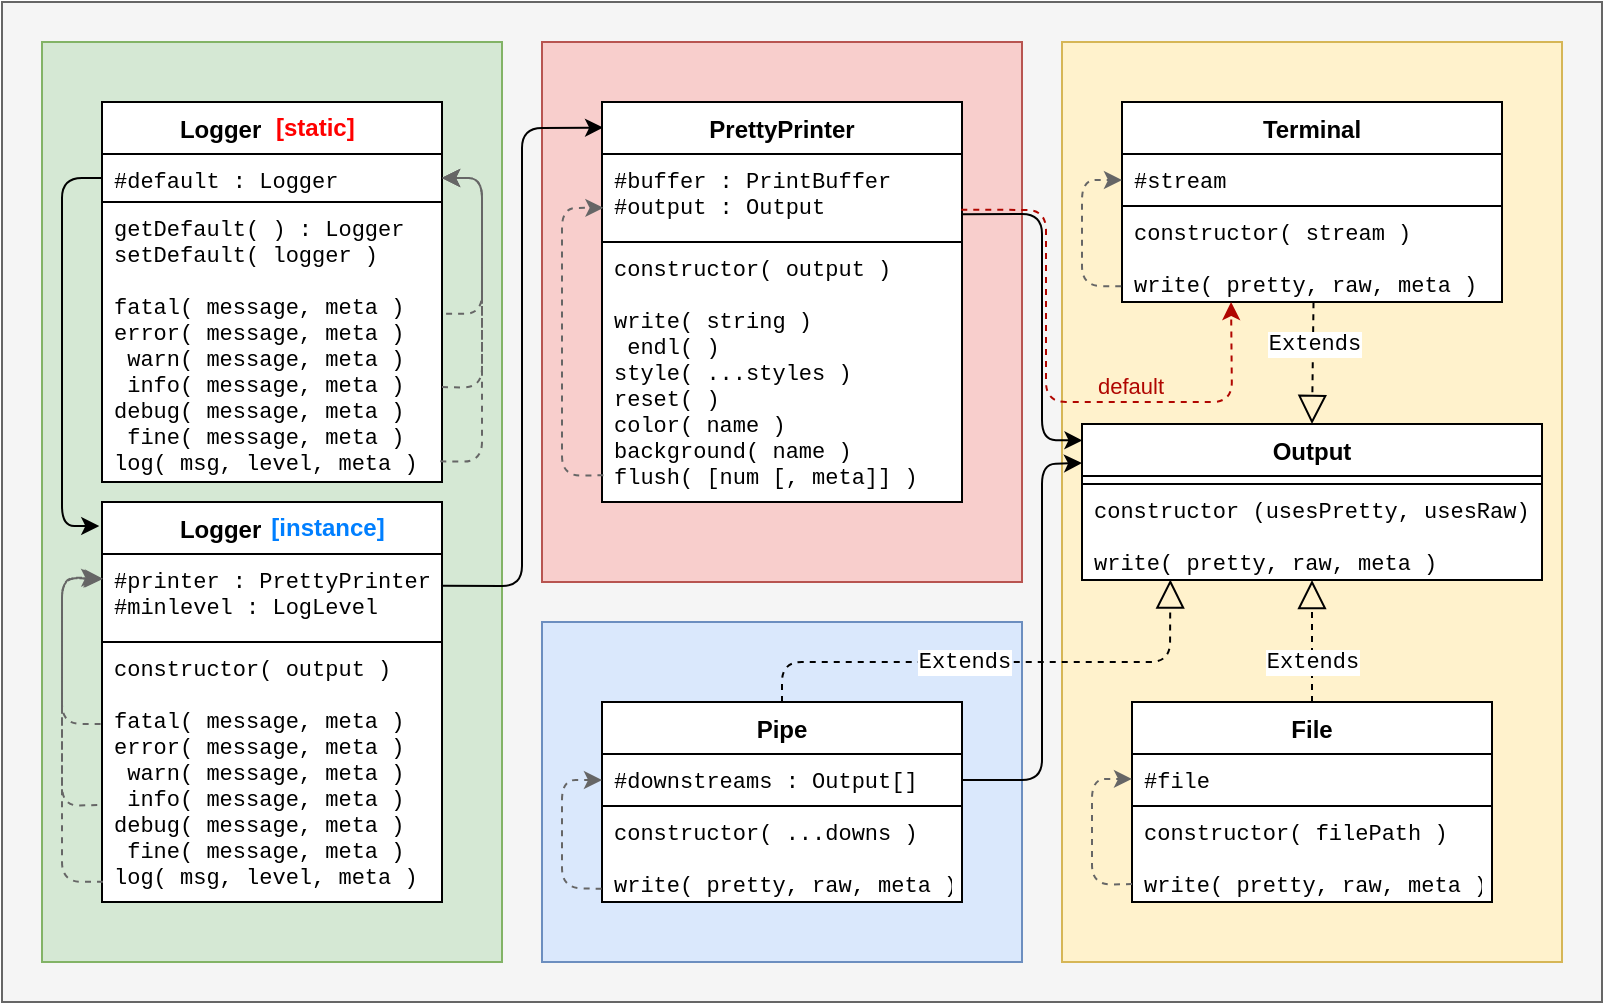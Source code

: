 <mxfile version="13.8.8" type="device"><diagram id="U3BwySoy5IUvd_BnStkb" name="overview"><mxGraphModel dx="1422" dy="1943" grid="1" gridSize="10" guides="1" tooltips="1" connect="1" arrows="1" fold="1" page="1" pageScale="1" pageWidth="827" pageHeight="1169" math="0" shadow="0"><root><mxCell id="0"/><mxCell id="1" parent="0"/><mxCell id="i1ZC-Uaqm2fXmOrphN5o-76" value="" style="rounded=0;whiteSpace=wrap;html=1;shadow=0;sketch=0;strokeWidth=1;fillColor=#f5f5f5;fontFamily=Courier New;fontSize=11;fontColor=#333333;strokeColor=#666666;" parent="1" vertex="1"><mxGeometry y="-10" width="800" height="500" as="geometry"/></mxCell><mxCell id="i1ZC-Uaqm2fXmOrphN5o-40" value="" style="rounded=0;whiteSpace=wrap;html=1;shadow=0;sketch=0;strokeColor=#6c8ebf;strokeWidth=1;fillColor=#dae8fc;fontFamily=Helvetica;fontSize=12;" parent="1" vertex="1"><mxGeometry x="270" y="300" width="240" height="170" as="geometry"/></mxCell><mxCell id="i1ZC-Uaqm2fXmOrphN5o-5" value="" style="rounded=0;whiteSpace=wrap;html=1;fillColor=#d5e8d4;strokeColor=#82b366;" parent="1" vertex="1"><mxGeometry x="20" y="10" width="230" height="460" as="geometry"/></mxCell><mxCell id="i1ZC-Uaqm2fXmOrphN5o-7" value="Logger [000000]" style="swimlane;fontStyle=1;align=center;verticalAlign=top;childLayout=stackLayout;horizontal=1;startSize=26;horizontalStack=0;resizeParent=1;resizeParentMax=0;resizeLast=0;collapsible=1;marginBottom=0;gradientColor=none;" parent="1" vertex="1"><mxGeometry x="50" y="40" width="170" height="190" as="geometry"/></mxCell><mxCell id="i1ZC-Uaqm2fXmOrphN5o-8" value="#default : Logger" style="text;align=left;verticalAlign=top;spacingLeft=4;spacingRight=4;overflow=hidden;rotatable=0;points=[[0,0.5],[1,0.5]];portConstraint=eastwest;fontFamily=Courier New;fontSize=11;fillColor=#ffffff;strokeColor=#000000;" parent="i1ZC-Uaqm2fXmOrphN5o-7" vertex="1"><mxGeometry y="26" width="170" height="24" as="geometry"/></mxCell><mxCell id="i1ZC-Uaqm2fXmOrphN5o-10" value="getDefault( ) : Logger&#10;setDefault( logger )&#10;&#10;fatal( message, meta )&#10;error( message, meta )&#10; warn( message, meta )&#10; info( message, meta )&#10;debug( message, meta )&#10; fine( message, meta )&#10;log( msg, level, meta )" style="text;align=left;verticalAlign=top;spacingLeft=4;spacingRight=4;overflow=hidden;rotatable=0;points=[[0,0.5],[1,0.5]];portConstraint=eastwest;fontFamily=Courier New;fontSize=11;fillColor=#ffffff;strokeColor=#000000;" parent="i1ZC-Uaqm2fXmOrphN5o-7" vertex="1"><mxGeometry y="50" width="170" height="140" as="geometry"/></mxCell><mxCell id="i1ZC-Uaqm2fXmOrphN5o-28" value="" style="endArrow=classic;html=1;dashed=1;fontFamily=Courier New;fontSize=11;exitX=1.012;exitY=0.399;exitDx=0;exitDy=0;exitPerimeter=0;entryX=1;entryY=0.5;entryDx=0;entryDy=0;strokeColor=#666666;" parent="i1ZC-Uaqm2fXmOrphN5o-7" source="i1ZC-Uaqm2fXmOrphN5o-10" target="i1ZC-Uaqm2fXmOrphN5o-8" edge="1"><mxGeometry width="50" height="50" relative="1" as="geometry"><mxPoint x="180" y="210" as="sourcePoint"/><mxPoint x="230" y="160" as="targetPoint"/><Array as="points"><mxPoint x="190" y="106"/><mxPoint x="190" y="38"/></Array></mxGeometry></mxCell><mxCell id="i1ZC-Uaqm2fXmOrphN5o-29" value="" style="endArrow=classic;html=1;dashed=1;fontFamily=Courier New;fontSize=11;exitX=0.995;exitY=0.926;exitDx=0;exitDy=0;exitPerimeter=0;entryX=1;entryY=0.5;entryDx=0;entryDy=0;strokeColor=#666666;" parent="i1ZC-Uaqm2fXmOrphN5o-7" source="i1ZC-Uaqm2fXmOrphN5o-10" target="i1ZC-Uaqm2fXmOrphN5o-8" edge="1"><mxGeometry width="50" height="50" relative="1" as="geometry"><mxPoint x="182.04" y="115.86" as="sourcePoint"/><mxPoint x="180" y="48" as="targetPoint"/><Array as="points"><mxPoint x="190" y="180"/><mxPoint x="190" y="38"/></Array></mxGeometry></mxCell><mxCell id="i1ZC-Uaqm2fXmOrphN5o-30" value="" style="endArrow=classic;html=1;dashed=1;fontFamily=Courier New;fontSize=11;exitX=1;exitY=0.75;exitDx=0;exitDy=0;entryX=1;entryY=0.5;entryDx=0;entryDy=0;strokeColor=#666666;" parent="i1ZC-Uaqm2fXmOrphN5o-7" source="i1ZC-Uaqm2fXmOrphN5o-7" target="i1ZC-Uaqm2fXmOrphN5o-8" edge="1"><mxGeometry width="50" height="50" relative="1" as="geometry"><mxPoint x="182.04" y="115.86" as="sourcePoint"/><mxPoint x="180" y="48" as="targetPoint"/><Array as="points"><mxPoint x="190" y="143"/><mxPoint x="190" y="38"/></Array></mxGeometry></mxCell><mxCell id="i1ZC-Uaqm2fXmOrphN5o-23" value="" style="endArrow=classic;html=1;fontFamily=Courier New;fontSize=11;exitX=0;exitY=0.5;exitDx=0;exitDy=0;entryX=-0.008;entryY=0.06;entryDx=0;entryDy=0;entryPerimeter=0;" parent="1" source="i1ZC-Uaqm2fXmOrphN5o-8" target="i1ZC-Uaqm2fXmOrphN5o-11" edge="1"><mxGeometry width="50" height="50" relative="1" as="geometry"><mxPoint x="-140" y="160" as="sourcePoint"/><mxPoint x="-90" y="110" as="targetPoint"/><Array as="points"><mxPoint x="30" y="78"/><mxPoint x="30" y="252"/></Array></mxGeometry></mxCell><mxCell id="i1ZC-Uaqm2fXmOrphN5o-11" value="Logger [000000]" style="swimlane;fontStyle=1;align=center;verticalAlign=top;childLayout=stackLayout;horizontal=1;startSize=26;horizontalStack=0;resizeParent=1;resizeParentMax=0;resizeLast=0;collapsible=1;marginBottom=0;gradientColor=none;" parent="1" vertex="1"><mxGeometry x="50" y="240" width="170" height="200" as="geometry"/></mxCell><mxCell id="i1ZC-Uaqm2fXmOrphN5o-12" value="#printer : PrettyPrinter&#10;#minlevel : LogLevel" style="text;align=left;verticalAlign=top;spacingLeft=4;spacingRight=4;overflow=hidden;rotatable=0;points=[[0,0.5],[1,0.5]];portConstraint=eastwest;fillColor=#ffffff;strokeColor=#000000;fontFamily=Courier New;fontSize=11;" parent="i1ZC-Uaqm2fXmOrphN5o-11" vertex="1"><mxGeometry y="26" width="170" height="44" as="geometry"/></mxCell><mxCell id="i1ZC-Uaqm2fXmOrphN5o-14" value="constructor( output )&#10;&#10;fatal( message, meta )&#10;error( message, meta )&#10; warn( message, meta )&#10; info( message, meta )&#10;debug( message, meta )&#10; fine( message, meta )&#10;log( msg, level, meta )" style="text;align=left;verticalAlign=top;spacingLeft=4;spacingRight=4;overflow=hidden;rotatable=0;points=[[0,0.5],[1,0.5]];portConstraint=eastwest;fillColor=#ffffff;strokeColor=#000000;fontFamily=Courier New;fontSize=11;" parent="i1ZC-Uaqm2fXmOrphN5o-11" vertex="1"><mxGeometry y="70" width="170" height="130" as="geometry"/></mxCell><mxCell id="i1ZC-Uaqm2fXmOrphN5o-32" value="" style="endArrow=classic;html=1;dashed=1;fontFamily=Courier New;fontSize=11;entryX=-0.001;entryY=0.282;entryDx=0;entryDy=0;entryPerimeter=0;exitX=-0.004;exitY=0.315;exitDx=0;exitDy=0;exitPerimeter=0;strokeColor=#666666;" parent="i1ZC-Uaqm2fXmOrphN5o-11" source="i1ZC-Uaqm2fXmOrphN5o-14" target="i1ZC-Uaqm2fXmOrphN5o-12" edge="1"><mxGeometry width="50" height="50" relative="1" as="geometry"><mxPoint x="-250" y="80" as="sourcePoint"/><mxPoint x="-200" y="30" as="targetPoint"/><Array as="points"><mxPoint x="-20" y="111"/><mxPoint x="-20" y="38"/></Array></mxGeometry></mxCell><mxCell id="i1ZC-Uaqm2fXmOrphN5o-33" value="" style="endArrow=classic;html=1;dashed=1;fontFamily=Courier New;fontSize=11;exitX=0.003;exitY=0.922;exitDx=0;exitDy=0;exitPerimeter=0;entryX=0.003;entryY=0.282;entryDx=0;entryDy=0;entryPerimeter=0;strokeColor=#666666;" parent="i1ZC-Uaqm2fXmOrphN5o-11" source="i1ZC-Uaqm2fXmOrphN5o-14" target="i1ZC-Uaqm2fXmOrphN5o-12" edge="1"><mxGeometry width="50" height="50" relative="1" as="geometry"><mxPoint x="-180" y="100" as="sourcePoint"/><mxPoint x="-130" y="50" as="targetPoint"/><Array as="points"><mxPoint x="-20" y="190"/><mxPoint x="-20" y="38"/></Array></mxGeometry></mxCell><mxCell id="i1ZC-Uaqm2fXmOrphN5o-34" value="" style="endArrow=classic;html=1;dashed=1;fontFamily=Courier New;fontSize=11;entryX=-0.008;entryY=0.269;entryDx=0;entryDy=0;entryPerimeter=0;exitX=-0.014;exitY=0.627;exitDx=0;exitDy=0;exitPerimeter=0;strokeColor=#666666;" parent="i1ZC-Uaqm2fXmOrphN5o-11" source="i1ZC-Uaqm2fXmOrphN5o-14" target="i1ZC-Uaqm2fXmOrphN5o-12" edge="1"><mxGeometry width="50" height="50" relative="1" as="geometry"><mxPoint x="-100" y="190" as="sourcePoint"/><mxPoint x="-120" y="40" as="targetPoint"/><Array as="points"><mxPoint x="-20" y="152"/><mxPoint x="-20" y="38"/></Array></mxGeometry></mxCell><mxCell id="i1ZC-Uaqm2fXmOrphN5o-41" value="" style="rounded=0;whiteSpace=wrap;html=1;shadow=0;sketch=0;strokeColor=#b85450;strokeWidth=1;fillColor=#f8cecc;fontFamily=Helvetica;fontSize=12;" parent="1" vertex="1"><mxGeometry x="270" y="10" width="240" height="270" as="geometry"/></mxCell><mxCell id="i1ZC-Uaqm2fXmOrphN5o-42" value="" style="endArrow=classic;html=1;fontFamily=Helvetica;fontSize=12;entryX=0.003;entryY=0.064;entryDx=0;entryDy=0;entryPerimeter=0;exitX=0.997;exitY=0.36;exitDx=0;exitDy=0;exitPerimeter=0;" parent="1" source="i1ZC-Uaqm2fXmOrphN5o-12" target="i1ZC-Uaqm2fXmOrphN5o-35" edge="1"><mxGeometry width="50" height="50" relative="1" as="geometry"><mxPoint x="230" y="250" as="sourcePoint"/><mxPoint x="280" y="200" as="targetPoint"/><Array as="points"><mxPoint x="260" y="282"/><mxPoint x="260" y="53"/></Array></mxGeometry></mxCell><mxCell id="i1ZC-Uaqm2fXmOrphN5o-35" value="PrettyPrinter" style="swimlane;fontStyle=1;align=center;verticalAlign=top;childLayout=stackLayout;horizontal=1;startSize=26;horizontalStack=0;resizeParent=1;resizeParentMax=0;resizeLast=0;collapsible=1;marginBottom=0;rounded=0;shadow=0;sketch=0;strokeColor=#000000;strokeWidth=1;fillColor=#ffffff;gradientColor=none;fontFamily=Helvetica;fontSize=12;" parent="1" vertex="1"><mxGeometry x="300" y="40" width="180" height="200" as="geometry"/></mxCell><mxCell id="i1ZC-Uaqm2fXmOrphN5o-36" value="#buffer : PrintBuffer&#10;#output : Output" style="text;align=left;verticalAlign=top;spacingLeft=4;spacingRight=4;overflow=hidden;rotatable=0;points=[[0,0.5],[1,0.5]];portConstraint=eastwest;fillColor=#ffffff;strokeColor=#000000;fontFamily=Courier New;fontSize=11;" parent="i1ZC-Uaqm2fXmOrphN5o-35" vertex="1"><mxGeometry y="26" width="180" height="44" as="geometry"/></mxCell><mxCell id="i1ZC-Uaqm2fXmOrphN5o-38" value="constructor( output )&#10;&#10;write( string )&#10; endl( )&#10;style( ...styles )&#10;reset( )&#10;color( name )&#10;background( name )&#10;flush( [num [, meta]] )" style="text;align=left;verticalAlign=top;spacingLeft=4;spacingRight=4;overflow=hidden;rotatable=0;points=[[0,0.5],[1,0.5]];portConstraint=eastwest;fillColor=#ffffff;strokeColor=#000000;fontFamily=Courier New;fontSize=11;" parent="i1ZC-Uaqm2fXmOrphN5o-35" vertex="1"><mxGeometry y="70" width="180" height="130" as="geometry"/></mxCell><mxCell id="i1ZC-Uaqm2fXmOrphN5o-55" value="" style="endArrow=classic;html=1;fontFamily=Courier New;fontSize=11;exitX=0.004;exitY=0.897;exitDx=0;exitDy=0;exitPerimeter=0;entryX=0.004;entryY=0.611;entryDx=0;entryDy=0;entryPerimeter=0;dashed=1;strokeColor=#666666;" parent="i1ZC-Uaqm2fXmOrphN5o-35" source="i1ZC-Uaqm2fXmOrphN5o-38" target="i1ZC-Uaqm2fXmOrphN5o-36" edge="1"><mxGeometry width="50" height="50" relative="1" as="geometry"><mxPoint x="240" y="180" as="sourcePoint"/><mxPoint x="290" y="130" as="targetPoint"/><Array as="points"><mxPoint x="-20" y="187"/><mxPoint x="-20" y="53"/></Array></mxGeometry></mxCell><mxCell id="i1ZC-Uaqm2fXmOrphN5o-49" value="Pipe" style="swimlane;fontStyle=1;align=center;verticalAlign=top;childLayout=stackLayout;horizontal=1;startSize=26;horizontalStack=0;resizeParent=1;resizeParentMax=0;resizeLast=0;collapsible=1;marginBottom=0;rounded=0;shadow=0;sketch=0;strokeColor=#000000;strokeWidth=1;fillColor=#ffffff;gradientColor=none;fontFamily=Helvetica;fontSize=12;" parent="1" vertex="1"><mxGeometry x="300" y="340" width="180" height="100" as="geometry"/></mxCell><mxCell id="i1ZC-Uaqm2fXmOrphN5o-50" value="#downstreams : Output[]" style="text;align=left;verticalAlign=top;spacingLeft=4;spacingRight=4;overflow=hidden;rotatable=0;points=[[0,0.5],[1,0.5]];portConstraint=eastwest;fillColor=#ffffff;strokeColor=#000000;fontFamily=Courier New;fontSize=11;" parent="i1ZC-Uaqm2fXmOrphN5o-49" vertex="1"><mxGeometry y="26" width="180" height="26" as="geometry"/></mxCell><mxCell id="i1ZC-Uaqm2fXmOrphN5o-51" value="constructor( ...downs )&#10;&#10;write( pretty, raw, meta )" style="text;align=left;verticalAlign=top;spacingLeft=4;spacingRight=4;overflow=hidden;rotatable=0;points=[[0,0.5],[1,0.5]];portConstraint=eastwest;fillColor=#ffffff;strokeColor=#000000;fontFamily=Courier New;fontSize=11;" parent="i1ZC-Uaqm2fXmOrphN5o-49" vertex="1"><mxGeometry y="52" width="180" height="48" as="geometry"/></mxCell><mxCell id="i1ZC-Uaqm2fXmOrphN5o-53" value="" style="endArrow=classic;html=1;fontFamily=Courier New;fontSize=11;exitX=-0.001;exitY=0.863;exitDx=0;exitDy=0;exitPerimeter=0;entryX=0;entryY=0.5;entryDx=0;entryDy=0;dashed=1;strokeColor=#666666;" parent="i1ZC-Uaqm2fXmOrphN5o-49" source="i1ZC-Uaqm2fXmOrphN5o-51" target="i1ZC-Uaqm2fXmOrphN5o-50" edge="1"><mxGeometry width="50" height="50" relative="1" as="geometry"><mxPoint x="-470" as="sourcePoint"/><mxPoint x="-420" y="-50" as="targetPoint"/><Array as="points"><mxPoint x="-20" y="93"/><mxPoint x="-20" y="39"/></Array></mxGeometry></mxCell><mxCell id="i1ZC-Uaqm2fXmOrphN5o-57" value="" style="rounded=0;whiteSpace=wrap;html=1;shadow=0;sketch=0;strokeColor=#d6b656;strokeWidth=1;fillColor=#fff2cc;fontFamily=Courier New;fontSize=11;" parent="1" vertex="1"><mxGeometry x="530" y="10" width="250" height="460" as="geometry"/></mxCell><mxCell id="i1ZC-Uaqm2fXmOrphN5o-62" value="Extends" style="endArrow=block;endSize=12;endFill=0;html=1;dashed=1;fontFamily=Courier New;fontSize=11;exitX=0.5;exitY=0;exitDx=0;exitDy=0;entryX=0.192;entryY=0.995;entryDx=0;entryDy=0;entryPerimeter=0;" parent="1" source="i1ZC-Uaqm2fXmOrphN5o-49" target="i1ZC-Uaqm2fXmOrphN5o-60" edge="1"><mxGeometry x="-0.135" width="160" relative="1" as="geometry"><mxPoint x="170" y="230" as="sourcePoint"/><mxPoint x="990" y="420" as="targetPoint"/><Array as="points"><mxPoint x="390" y="320"/><mxPoint x="584" y="320"/></Array><mxPoint as="offset"/></mxGeometry></mxCell><mxCell id="i1ZC-Uaqm2fXmOrphN5o-58" value="Output" style="swimlane;fontStyle=1;align=center;verticalAlign=top;childLayout=stackLayout;horizontal=1;startSize=26;horizontalStack=0;resizeParent=1;resizeParentMax=0;resizeLast=0;collapsible=1;marginBottom=0;rounded=0;shadow=0;sketch=0;strokeColor=#000000;strokeWidth=1;fillColor=#ffffff;gradientColor=none;fontFamily=Helvetica;fontSize=12;" parent="1" vertex="1"><mxGeometry x="540" y="201" width="230" height="78" as="geometry"/></mxCell><mxCell id="i1ZC-Uaqm2fXmOrphN5o-59" value="" style="text;align=left;verticalAlign=top;spacingLeft=4;spacingRight=4;overflow=hidden;rotatable=0;points=[[0,0.5],[1,0.5]];portConstraint=eastwest;fillColor=#ffffff;strokeColor=#000000;fontFamily=Courier New;fontSize=11;" parent="i1ZC-Uaqm2fXmOrphN5o-58" vertex="1"><mxGeometry y="26" width="230" height="4" as="geometry"/></mxCell><mxCell id="i1ZC-Uaqm2fXmOrphN5o-60" value="constructor (usesPretty, usesRaw)&#10;&#10;write( pretty, raw, meta )" style="text;align=left;verticalAlign=top;spacingLeft=4;spacingRight=4;overflow=hidden;rotatable=0;points=[[0,0.5],[1,0.5]];portConstraint=eastwest;fillColor=#ffffff;strokeColor=#000000;fontFamily=Courier New;fontSize=11;" parent="i1ZC-Uaqm2fXmOrphN5o-58" vertex="1"><mxGeometry y="30" width="230" height="48" as="geometry"/></mxCell><mxCell id="i1ZC-Uaqm2fXmOrphN5o-68" value="File" style="swimlane;fontStyle=1;align=center;verticalAlign=top;childLayout=stackLayout;horizontal=1;startSize=26;horizontalStack=0;resizeParent=1;resizeParentMax=0;resizeLast=0;collapsible=1;marginBottom=0;rounded=0;shadow=0;sketch=0;strokeColor=#000000;strokeWidth=1;fillColor=#ffffff;gradientColor=none;fontFamily=Helvetica;fontSize=12;" parent="1" vertex="1"><mxGeometry x="565" y="340" width="180" height="100" as="geometry"/></mxCell><mxCell id="i1ZC-Uaqm2fXmOrphN5o-69" value="#file" style="text;align=left;verticalAlign=top;spacingLeft=4;spacingRight=4;overflow=hidden;rotatable=0;points=[[0,0.5],[1,0.5]];portConstraint=eastwest;fillColor=#ffffff;strokeColor=#000000;fontFamily=Courier New;fontSize=11;" parent="i1ZC-Uaqm2fXmOrphN5o-68" vertex="1"><mxGeometry y="26" width="180" height="26" as="geometry"/></mxCell><mxCell id="i1ZC-Uaqm2fXmOrphN5o-70" value="constructor( filePath )&#10;&#10;write( pretty, raw, meta )" style="text;align=left;verticalAlign=top;spacingLeft=4;spacingRight=4;overflow=hidden;rotatable=0;points=[[0,0.5],[1,0.5]];portConstraint=eastwest;fillColor=#ffffff;strokeColor=#000000;fontFamily=Courier New;fontSize=11;" parent="i1ZC-Uaqm2fXmOrphN5o-68" vertex="1"><mxGeometry y="52" width="180" height="48" as="geometry"/></mxCell><mxCell id="i1ZC-Uaqm2fXmOrphN5o-64" value="Terminal" style="swimlane;fontStyle=1;align=center;verticalAlign=top;childLayout=stackLayout;horizontal=1;startSize=26;horizontalStack=0;resizeParent=1;resizeParentMax=0;resizeLast=0;collapsible=1;marginBottom=0;rounded=0;shadow=0;sketch=0;strokeColor=#000000;strokeWidth=1;fillColor=#ffffff;gradientColor=none;fontFamily=Helvetica;fontSize=12;" parent="1" vertex="1"><mxGeometry x="560" y="40" width="190" height="100" as="geometry"/></mxCell><mxCell id="i1ZC-Uaqm2fXmOrphN5o-65" value="#stream" style="text;align=left;verticalAlign=top;spacingLeft=4;spacingRight=4;overflow=hidden;rotatable=0;points=[[0,0.5],[1,0.5]];portConstraint=eastwest;fillColor=#ffffff;strokeColor=#000000;fontFamily=Courier New;fontSize=11;" parent="i1ZC-Uaqm2fXmOrphN5o-64" vertex="1"><mxGeometry y="26" width="190" height="26" as="geometry"/></mxCell><mxCell id="i1ZC-Uaqm2fXmOrphN5o-66" value="constructor( stream )&#10;&#10;write( pretty, raw, meta )" style="text;align=left;verticalAlign=top;spacingLeft=4;spacingRight=4;overflow=hidden;rotatable=0;points=[[0,0.5],[1,0.5]];portConstraint=eastwest;fillColor=#ffffff;strokeColor=#000000;fontFamily=Courier New;fontSize=11;" parent="i1ZC-Uaqm2fXmOrphN5o-64" vertex="1"><mxGeometry y="52" width="190" height="48" as="geometry"/></mxCell><mxCell id="i1ZC-Uaqm2fXmOrphN5o-67" value="" style="endArrow=classic;html=1;fontFamily=Courier New;fontSize=11;exitX=-0.002;exitY=0.836;exitDx=0;exitDy=0;exitPerimeter=0;entryX=0;entryY=0.5;entryDx=0;entryDy=0;dashed=1;strokeColor=#666666;" parent="i1ZC-Uaqm2fXmOrphN5o-64" source="i1ZC-Uaqm2fXmOrphN5o-66" target="i1ZC-Uaqm2fXmOrphN5o-65" edge="1"><mxGeometry width="50" height="50" relative="1" as="geometry"><mxPoint x="-470" as="sourcePoint"/><mxPoint x="-420" y="-50" as="targetPoint"/><Array as="points"><mxPoint x="-20" y="92"/><mxPoint x="-20" y="39"/></Array></mxGeometry></mxCell><mxCell id="i1ZC-Uaqm2fXmOrphN5o-74" value="Extends" style="endArrow=block;endSize=12;endFill=0;html=1;dashed=1;fontFamily=Courier New;fontSize=11;exitX=0.5;exitY=0;exitDx=0;exitDy=0;entryX=0.5;entryY=1;entryDx=0;entryDy=0;" parent="1" source="i1ZC-Uaqm2fXmOrphN5o-68" target="i1ZC-Uaqm2fXmOrphN5o-58" edge="1"><mxGeometry x="-0.333" width="160" relative="1" as="geometry"><mxPoint x="380" y="290" as="sourcePoint"/><mxPoint x="540" y="290" as="targetPoint"/><mxPoint as="offset"/></mxGeometry></mxCell><mxCell id="i1ZC-Uaqm2fXmOrphN5o-75" value="Extends" style="endArrow=block;endSize=12;endFill=0;html=1;dashed=1;fontFamily=Courier New;fontSize=11;exitX=0.504;exitY=1.003;exitDx=0;exitDy=0;entryX=0.5;entryY=0;entryDx=0;entryDy=0;exitPerimeter=0;" parent="1" source="i1ZC-Uaqm2fXmOrphN5o-66" target="i1ZC-Uaqm2fXmOrphN5o-58" edge="1"><mxGeometry x="-0.333" width="160" relative="1" as="geometry"><mxPoint x="749.43" y="210" as="sourcePoint"/><mxPoint x="749.43" y="150" as="targetPoint"/><mxPoint as="offset"/></mxGeometry></mxCell><mxCell id="i1ZC-Uaqm2fXmOrphN5o-54" value="" style="endArrow=classic;html=1;fontFamily=Courier New;fontSize=11;exitX=1;exitY=0.684;exitDx=0;exitDy=0;entryX=0.001;entryY=0.105;entryDx=0;entryDy=0;entryPerimeter=0;exitPerimeter=0;" parent="1" source="i1ZC-Uaqm2fXmOrphN5o-36" target="i1ZC-Uaqm2fXmOrphN5o-58" edge="1"><mxGeometry width="50" height="50" relative="1" as="geometry"><mxPoint x="910" y="270" as="sourcePoint"/><mxPoint x="920" y="370" as="targetPoint"/><Array as="points"><mxPoint x="520" y="96"/><mxPoint x="520" y="209"/></Array></mxGeometry></mxCell><mxCell id="F9MN3vIZ_fvG03nFwGcu-12" value="" style="endArrow=classic;html=1;exitX=0.998;exitY=0.633;exitDx=0;exitDy=0;exitPerimeter=0;entryX=0.287;entryY=1;entryDx=0;entryDy=0;entryPerimeter=0;dashed=1;endFill=1;strokeColor=#B00600;" parent="1" source="i1ZC-Uaqm2fXmOrphN5o-36" target="i1ZC-Uaqm2fXmOrphN5o-66" edge="1"><mxGeometry relative="1" as="geometry"><mxPoint x="480" y="-40" as="sourcePoint"/><mxPoint x="580" y="-40" as="targetPoint"/><Array as="points"><mxPoint x="522" y="94"/><mxPoint x="522" y="190"/><mxPoint x="615" y="190"/></Array></mxGeometry></mxCell><mxCell id="F9MN3vIZ_fvG03nFwGcu-13" value="default" style="edgeLabel;resizable=0;html=1;align=center;verticalAlign=middle;labelBackgroundColor=none;fontColor=#B00600;" parent="F9MN3vIZ_fvG03nFwGcu-12" connectable="0" vertex="1"><mxGeometry relative="1" as="geometry"><mxPoint x="40" y="-8.48" as="offset"/></mxGeometry></mxCell><mxCell id="F9MN3vIZ_fvG03nFwGcu-21" value="" style="endArrow=classic;html=1;fontFamily=Courier New;fontSize=11;entryX=0;entryY=0.5;entryDx=0;entryDy=0;dashed=1;strokeColor=#666666;" parent="1" edge="1"><mxGeometry width="50" height="50" relative="1" as="geometry"><mxPoint x="565" y="431" as="sourcePoint"/><mxPoint x="565" y="378.44" as="targetPoint"/><Array as="points"><mxPoint x="545" y="431.44"/><mxPoint x="545" y="378.44"/></Array></mxGeometry></mxCell><mxCell id="F9MN3vIZ_fvG03nFwGcu-26" value="[instance]" style="text;html=1;strokeColor=none;align=center;verticalAlign=middle;whiteSpace=wrap;rounded=0;labelBackgroundColor=none;fontColor=#007FFF;fillColor=#ffffff;fontStyle=1" parent="1" vertex="1"><mxGeometry x="133" y="243" width="60" height="20" as="geometry"/></mxCell><mxCell id="F9MN3vIZ_fvG03nFwGcu-27" value="[static]&amp;nbsp; &amp;nbsp; &amp;nbsp;" style="text;html=1;strokeColor=none;align=center;verticalAlign=middle;whiteSpace=wrap;rounded=0;labelBackgroundColor=none;fillColor=#ffffff;fontStyle=1;fontColor=#FF0000;" parent="1" vertex="1"><mxGeometry x="132" y="43" width="66" height="20" as="geometry"/></mxCell><mxCell id="zKFyp53IpAgQNyM1_-8V-1" value="" style="endArrow=classic;html=1;exitX=1;exitY=0.5;exitDx=0;exitDy=0;entryX=0;entryY=0.25;entryDx=0;entryDy=0;" parent="1" source="i1ZC-Uaqm2fXmOrphN5o-50" target="i1ZC-Uaqm2fXmOrphN5o-58" edge="1"><mxGeometry width="50" height="50" relative="1" as="geometry"><mxPoint x="870" y="340" as="sourcePoint"/><mxPoint x="540" y="212" as="targetPoint"/><Array as="points"><mxPoint x="520" y="379"/><mxPoint x="520" y="221"/></Array></mxGeometry></mxCell></root></mxGraphModel></diagram></mxfile>